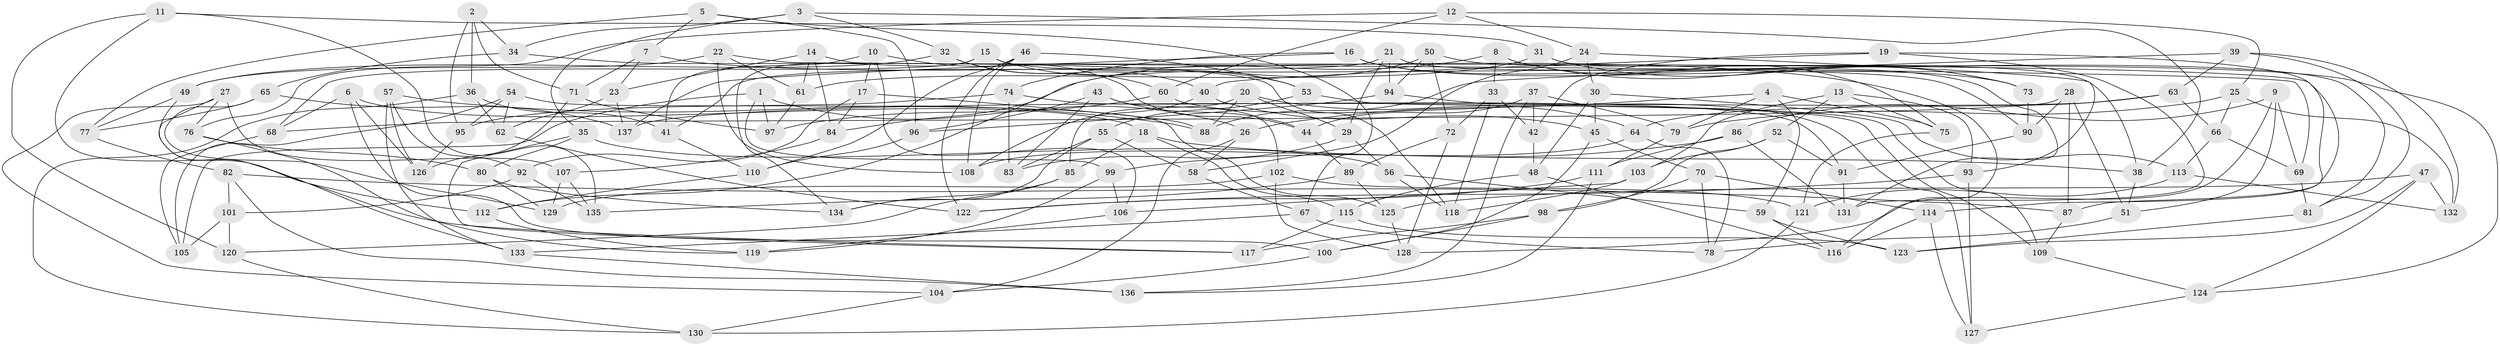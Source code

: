 // Generated by graph-tools (version 1.1) at 2025/26/03/09/25 03:26:53]
// undirected, 137 vertices, 274 edges
graph export_dot {
graph [start="1"]
  node [color=gray90,style=filled];
  1;
  2;
  3;
  4;
  5;
  6;
  7;
  8;
  9;
  10;
  11;
  12;
  13;
  14;
  15;
  16;
  17;
  18;
  19;
  20;
  21;
  22;
  23;
  24;
  25;
  26;
  27;
  28;
  29;
  30;
  31;
  32;
  33;
  34;
  35;
  36;
  37;
  38;
  39;
  40;
  41;
  42;
  43;
  44;
  45;
  46;
  47;
  48;
  49;
  50;
  51;
  52;
  53;
  54;
  55;
  56;
  57;
  58;
  59;
  60;
  61;
  62;
  63;
  64;
  65;
  66;
  67;
  68;
  69;
  70;
  71;
  72;
  73;
  74;
  75;
  76;
  77;
  78;
  79;
  80;
  81;
  82;
  83;
  84;
  85;
  86;
  87;
  88;
  89;
  90;
  91;
  92;
  93;
  94;
  95;
  96;
  97;
  98;
  99;
  100;
  101;
  102;
  103;
  104;
  105;
  106;
  107;
  108;
  109;
  110;
  111;
  112;
  113;
  114;
  115;
  116;
  117;
  118;
  119;
  120;
  121;
  122;
  123;
  124;
  125;
  126;
  127;
  128;
  129;
  130;
  131;
  132;
  133;
  134;
  135;
  136;
  137;
  1 -- 97;
  1 -- 26;
  1 -- 99;
  1 -- 105;
  2 -- 34;
  2 -- 36;
  2 -- 95;
  2 -- 71;
  3 -- 35;
  3 -- 38;
  3 -- 32;
  3 -- 34;
  4 -- 75;
  4 -- 59;
  4 -- 79;
  4 -- 26;
  5 -- 96;
  5 -- 7;
  5 -- 77;
  5 -- 67;
  6 -- 126;
  6 -- 100;
  6 -- 68;
  6 -- 18;
  7 -- 71;
  7 -- 23;
  7 -- 116;
  8 -- 33;
  8 -- 84;
  8 -- 75;
  8 -- 73;
  9 -- 69;
  9 -- 51;
  9 -- 86;
  9 -- 128;
  10 -- 41;
  10 -- 17;
  10 -- 44;
  10 -- 106;
  11 -- 112;
  11 -- 31;
  11 -- 135;
  11 -- 120;
  12 -- 60;
  12 -- 24;
  12 -- 76;
  12 -- 25;
  13 -- 93;
  13 -- 52;
  13 -- 103;
  13 -- 75;
  14 -- 61;
  14 -- 87;
  14 -- 23;
  14 -- 84;
  15 -- 53;
  15 -- 90;
  15 -- 134;
  15 -- 68;
  16 -- 74;
  16 -- 131;
  16 -- 73;
  16 -- 137;
  17 -- 92;
  17 -- 84;
  17 -- 88;
  18 -- 115;
  18 -- 85;
  18 -- 38;
  19 -- 40;
  19 -- 131;
  19 -- 114;
  19 -- 42;
  20 -- 85;
  20 -- 64;
  20 -- 88;
  20 -- 29;
  21 -- 81;
  21 -- 94;
  21 -- 41;
  21 -- 29;
  22 -- 49;
  22 -- 69;
  22 -- 61;
  22 -- 108;
  23 -- 62;
  23 -- 137;
  24 -- 30;
  24 -- 93;
  24 -- 58;
  25 -- 79;
  25 -- 66;
  25 -- 132;
  26 -- 58;
  26 -- 104;
  27 -- 76;
  27 -- 133;
  27 -- 104;
  27 -- 107;
  28 -- 68;
  28 -- 90;
  28 -- 51;
  28 -- 87;
  29 -- 56;
  29 -- 83;
  30 -- 48;
  30 -- 113;
  30 -- 45;
  31 -- 38;
  31 -- 73;
  31 -- 61;
  32 -- 49;
  32 -- 40;
  32 -- 60;
  33 -- 72;
  33 -- 118;
  33 -- 42;
  34 -- 65;
  34 -- 118;
  35 -- 56;
  35 -- 117;
  35 -- 80;
  36 -- 41;
  36 -- 62;
  36 -- 130;
  37 -- 79;
  37 -- 42;
  37 -- 136;
  37 -- 44;
  38 -- 51;
  39 -- 81;
  39 -- 132;
  39 -- 63;
  39 -- 88;
  40 -- 108;
  40 -- 45;
  41 -- 110;
  42 -- 48;
  43 -- 44;
  43 -- 102;
  43 -- 96;
  43 -- 83;
  44 -- 89;
  45 -- 100;
  45 -- 70;
  46 -- 108;
  46 -- 53;
  46 -- 122;
  46 -- 110;
  47 -- 123;
  47 -- 125;
  47 -- 132;
  47 -- 124;
  48 -- 115;
  48 -- 116;
  49 -- 117;
  49 -- 77;
  50 -- 72;
  50 -- 112;
  50 -- 94;
  50 -- 124;
  51 -- 78;
  52 -- 91;
  52 -- 103;
  52 -- 98;
  53 -- 109;
  53 -- 55;
  54 -- 62;
  54 -- 95;
  54 -- 125;
  54 -- 105;
  55 -- 58;
  55 -- 83;
  55 -- 134;
  56 -- 118;
  56 -- 59;
  57 -- 133;
  57 -- 88;
  57 -- 126;
  57 -- 92;
  58 -- 67;
  59 -- 116;
  59 -- 123;
  60 -- 127;
  60 -- 97;
  61 -- 97;
  62 -- 122;
  63 -- 66;
  63 -- 64;
  63 -- 137;
  64 -- 78;
  64 -- 108;
  65 -- 137;
  65 -- 77;
  65 -- 129;
  66 -- 113;
  66 -- 69;
  67 -- 133;
  67 -- 78;
  68 -- 105;
  69 -- 81;
  70 -- 98;
  70 -- 114;
  70 -- 78;
  71 -- 97;
  71 -- 126;
  72 -- 89;
  72 -- 128;
  73 -- 90;
  74 -- 83;
  74 -- 91;
  74 -- 95;
  75 -- 121;
  76 -- 80;
  76 -- 119;
  77 -- 82;
  79 -- 111;
  80 -- 134;
  80 -- 129;
  81 -- 123;
  82 -- 87;
  82 -- 101;
  82 -- 136;
  84 -- 107;
  85 -- 120;
  85 -- 134;
  86 -- 99;
  86 -- 111;
  86 -- 131;
  87 -- 109;
  89 -- 135;
  89 -- 125;
  90 -- 91;
  91 -- 131;
  92 -- 135;
  92 -- 101;
  93 -- 127;
  93 -- 122;
  94 -- 109;
  94 -- 96;
  95 -- 126;
  96 -- 110;
  98 -- 117;
  98 -- 100;
  99 -- 106;
  99 -- 119;
  100 -- 104;
  101 -- 105;
  101 -- 120;
  102 -- 129;
  102 -- 128;
  102 -- 121;
  103 -- 118;
  103 -- 106;
  104 -- 130;
  106 -- 119;
  107 -- 135;
  107 -- 129;
  109 -- 124;
  110 -- 112;
  111 -- 122;
  111 -- 136;
  112 -- 119;
  113 -- 132;
  113 -- 121;
  114 -- 116;
  114 -- 127;
  115 -- 117;
  115 -- 123;
  120 -- 130;
  121 -- 130;
  124 -- 127;
  125 -- 128;
  133 -- 136;
}
